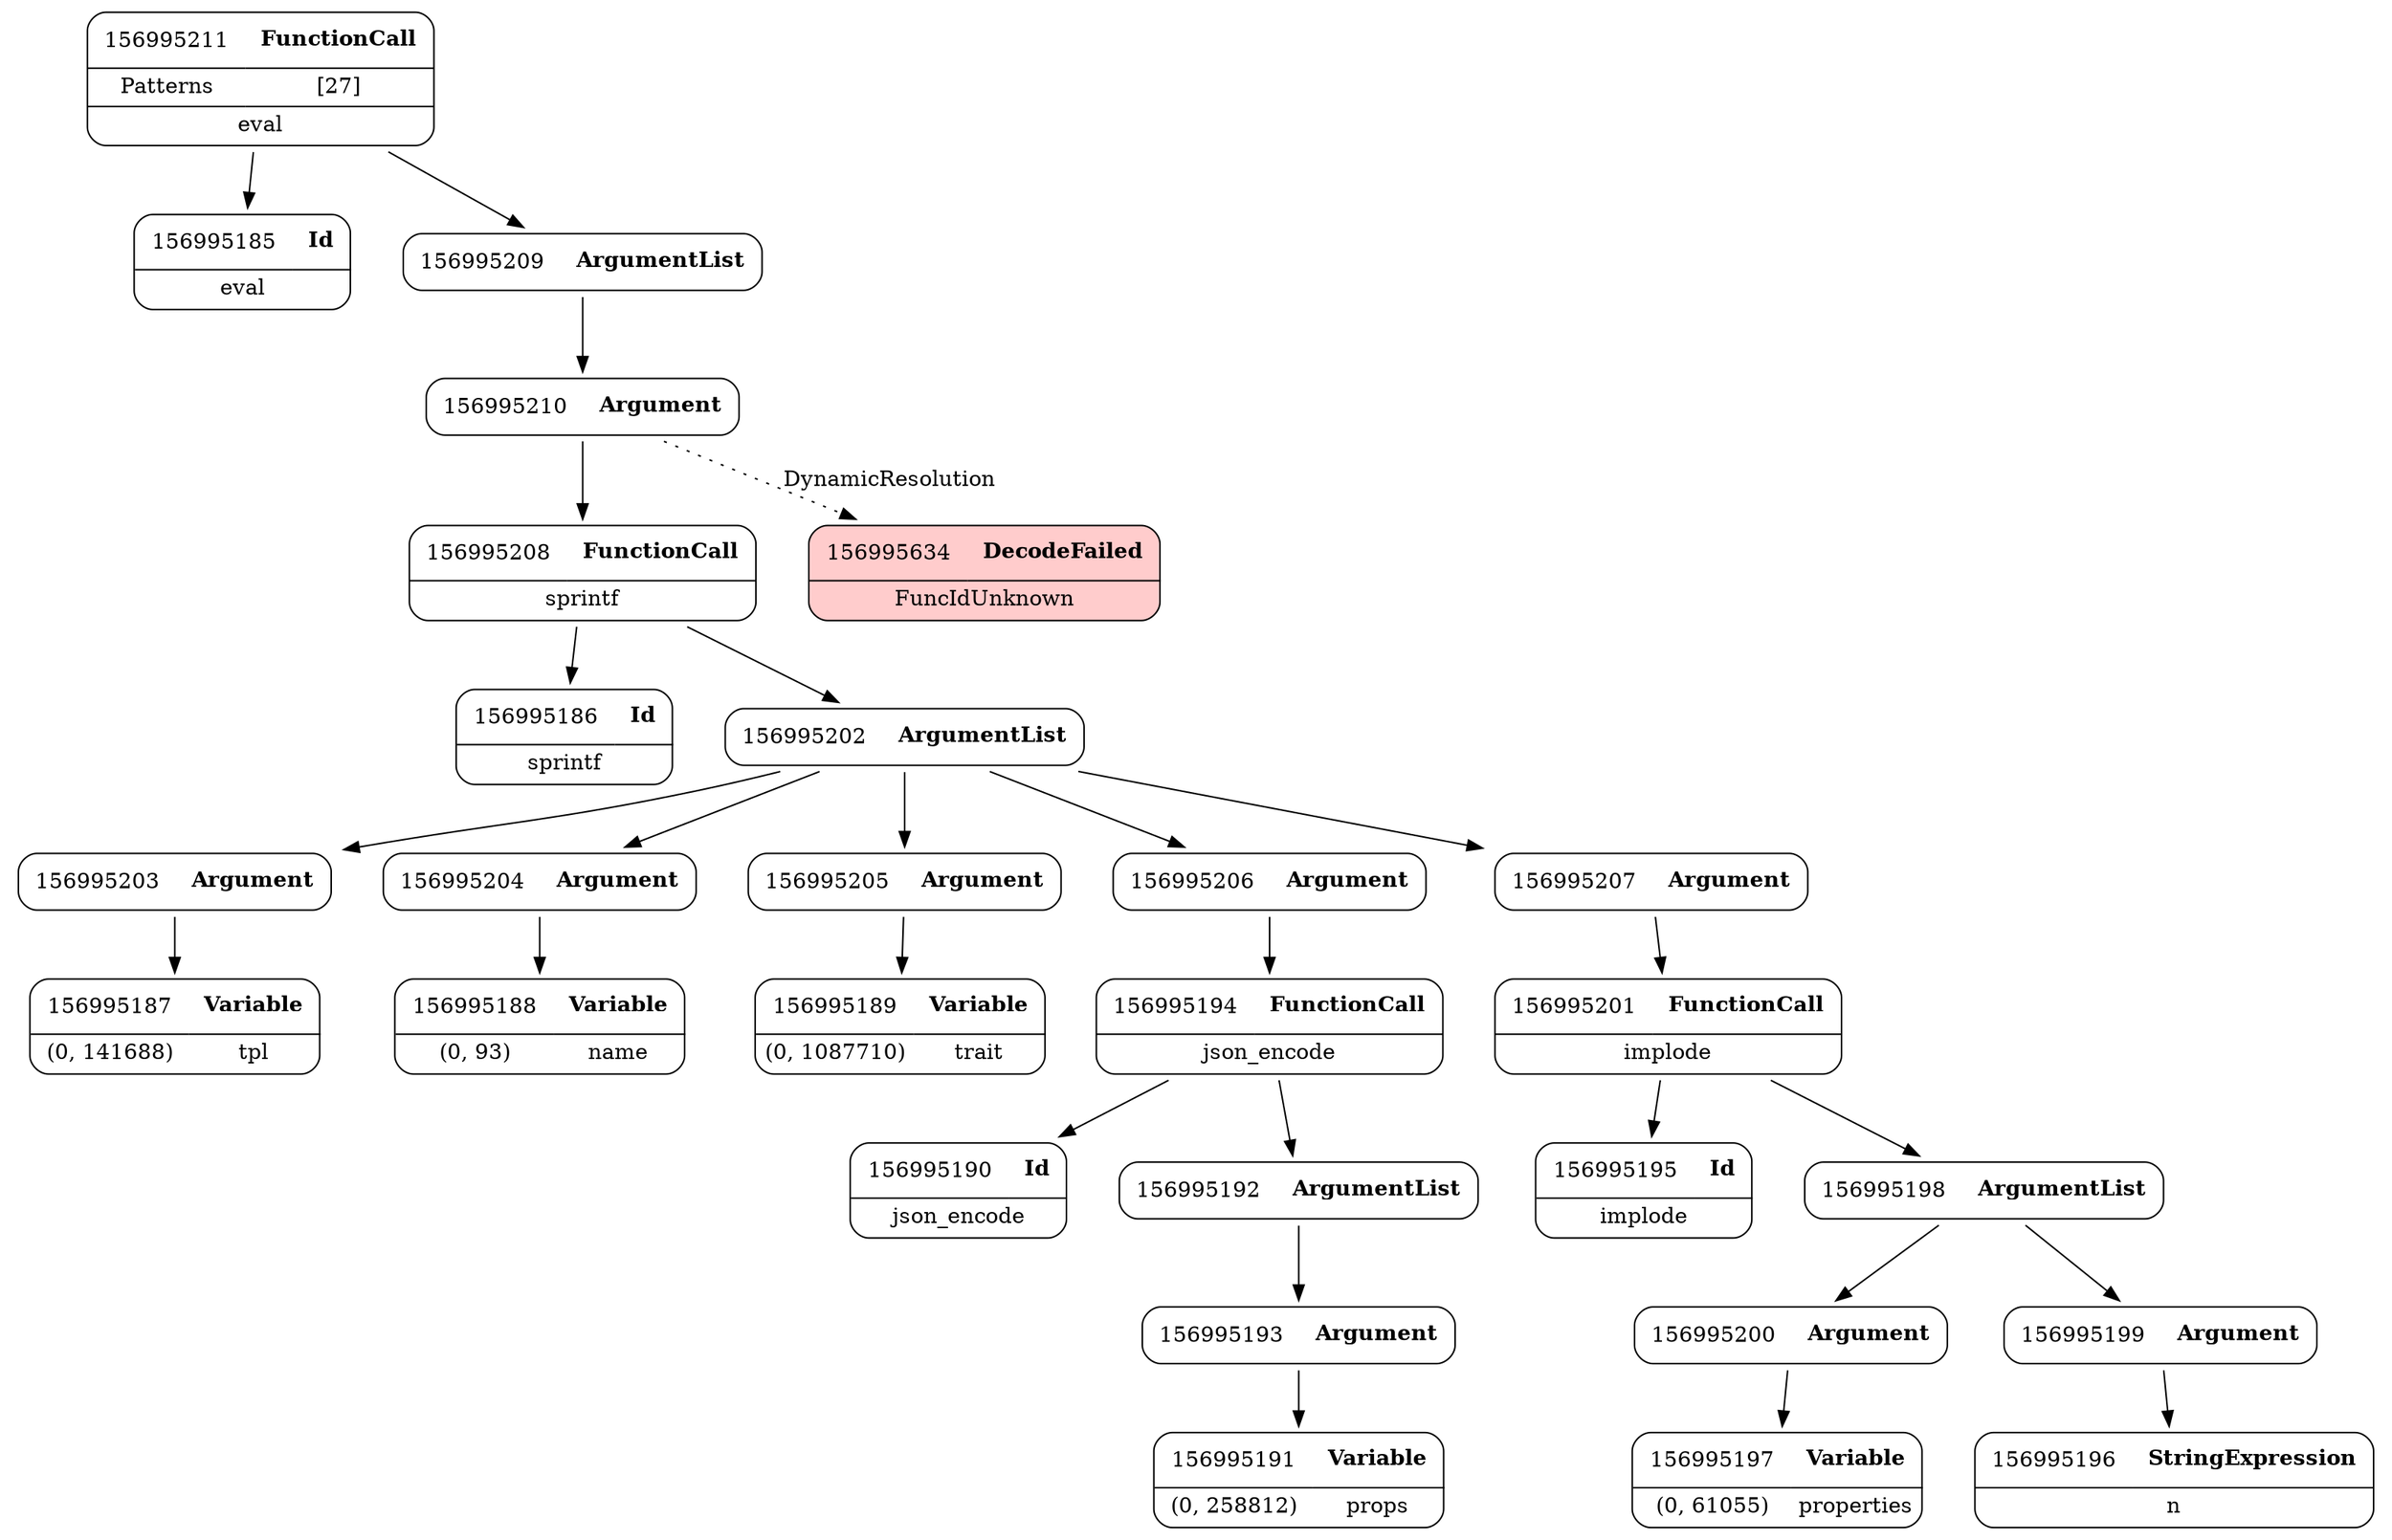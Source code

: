 digraph ast {
node [shape=none];
156995211 [label=<<TABLE border='1' cellspacing='0' cellpadding='10' style='rounded' ><TR><TD border='0'>156995211</TD><TD border='0'><B>FunctionCall</B></TD></TR><HR/><TR><TD border='0' cellpadding='5'>Patterns</TD><TD border='0' cellpadding='5'>[27]</TD></TR><HR/><TR><TD border='0' cellpadding='5' colspan='2'>eval</TD></TR></TABLE>>];
156995211 -> 156995185 [weight=2];
156995211 -> 156995209 [weight=2];
156995210 [label=<<TABLE border='1' cellspacing='0' cellpadding='10' style='rounded' ><TR><TD border='0'>156995210</TD><TD border='0'><B>Argument</B></TD></TR></TABLE>>];
156995210 -> 156995208 [weight=2];
156995210 -> 156995634 [style=dotted,label=DynamicResolution];
156995209 [label=<<TABLE border='1' cellspacing='0' cellpadding='10' style='rounded' ><TR><TD border='0'>156995209</TD><TD border='0'><B>ArgumentList</B></TD></TR></TABLE>>];
156995209 -> 156995210 [weight=2];
156995208 [label=<<TABLE border='1' cellspacing='0' cellpadding='10' style='rounded' ><TR><TD border='0'>156995208</TD><TD border='0'><B>FunctionCall</B></TD></TR><HR/><TR><TD border='0' cellpadding='5' colspan='2'>sprintf</TD></TR></TABLE>>];
156995208 -> 156995186 [weight=2];
156995208 -> 156995202 [weight=2];
156995203 [label=<<TABLE border='1' cellspacing='0' cellpadding='10' style='rounded' ><TR><TD border='0'>156995203</TD><TD border='0'><B>Argument</B></TD></TR></TABLE>>];
156995203 -> 156995187 [weight=2];
156995202 [label=<<TABLE border='1' cellspacing='0' cellpadding='10' style='rounded' ><TR><TD border='0'>156995202</TD><TD border='0'><B>ArgumentList</B></TD></TR></TABLE>>];
156995202 -> 156995203 [weight=2];
156995202 -> 156995204 [weight=2];
156995202 -> 156995205 [weight=2];
156995202 -> 156995206 [weight=2];
156995202 -> 156995207 [weight=2];
156995201 [label=<<TABLE border='1' cellspacing='0' cellpadding='10' style='rounded' ><TR><TD border='0'>156995201</TD><TD border='0'><B>FunctionCall</B></TD></TR><HR/><TR><TD border='0' cellpadding='5' colspan='2'>implode</TD></TR></TABLE>>];
156995201 -> 156995195 [weight=2];
156995201 -> 156995198 [weight=2];
156995200 [label=<<TABLE border='1' cellspacing='0' cellpadding='10' style='rounded' ><TR><TD border='0'>156995200</TD><TD border='0'><B>Argument</B></TD></TR></TABLE>>];
156995200 -> 156995197 [weight=2];
156995207 [label=<<TABLE border='1' cellspacing='0' cellpadding='10' style='rounded' ><TR><TD border='0'>156995207</TD><TD border='0'><B>Argument</B></TD></TR></TABLE>>];
156995207 -> 156995201 [weight=2];
156995206 [label=<<TABLE border='1' cellspacing='0' cellpadding='10' style='rounded' ><TR><TD border='0'>156995206</TD><TD border='0'><B>Argument</B></TD></TR></TABLE>>];
156995206 -> 156995194 [weight=2];
156995205 [label=<<TABLE border='1' cellspacing='0' cellpadding='10' style='rounded' ><TR><TD border='0'>156995205</TD><TD border='0'><B>Argument</B></TD></TR></TABLE>>];
156995205 -> 156995189 [weight=2];
156995204 [label=<<TABLE border='1' cellspacing='0' cellpadding='10' style='rounded' ><TR><TD border='0'>156995204</TD><TD border='0'><B>Argument</B></TD></TR></TABLE>>];
156995204 -> 156995188 [weight=2];
156995195 [label=<<TABLE border='1' cellspacing='0' cellpadding='10' style='rounded' ><TR><TD border='0'>156995195</TD><TD border='0'><B>Id</B></TD></TR><HR/><TR><TD border='0' cellpadding='5' colspan='2'>implode</TD></TR></TABLE>>];
156995194 [label=<<TABLE border='1' cellspacing='0' cellpadding='10' style='rounded' ><TR><TD border='0'>156995194</TD><TD border='0'><B>FunctionCall</B></TD></TR><HR/><TR><TD border='0' cellpadding='5' colspan='2'>json_encode</TD></TR></TABLE>>];
156995194 -> 156995190 [weight=2];
156995194 -> 156995192 [weight=2];
156995193 [label=<<TABLE border='1' cellspacing='0' cellpadding='10' style='rounded' ><TR><TD border='0'>156995193</TD><TD border='0'><B>Argument</B></TD></TR></TABLE>>];
156995193 -> 156995191 [weight=2];
156995192 [label=<<TABLE border='1' cellspacing='0' cellpadding='10' style='rounded' ><TR><TD border='0'>156995192</TD><TD border='0'><B>ArgumentList</B></TD></TR></TABLE>>];
156995192 -> 156995193 [weight=2];
156995199 [label=<<TABLE border='1' cellspacing='0' cellpadding='10' style='rounded' ><TR><TD border='0'>156995199</TD><TD border='0'><B>Argument</B></TD></TR></TABLE>>];
156995199 -> 156995196 [weight=2];
156995198 [label=<<TABLE border='1' cellspacing='0' cellpadding='10' style='rounded' ><TR><TD border='0'>156995198</TD><TD border='0'><B>ArgumentList</B></TD></TR></TABLE>>];
156995198 -> 156995199 [weight=2];
156995198 -> 156995200 [weight=2];
156995197 [label=<<TABLE border='1' cellspacing='0' cellpadding='10' style='rounded' ><TR><TD border='0'>156995197</TD><TD border='0'><B>Variable</B></TD></TR><HR/><TR><TD border='0' cellpadding='5'>(0, 61055)</TD><TD border='0' cellpadding='5'>properties</TD></TR></TABLE>>];
156995196 [label=<<TABLE border='1' cellspacing='0' cellpadding='10' style='rounded' ><TR><TD border='0'>156995196</TD><TD border='0'><B>StringExpression</B></TD></TR><HR/><TR><TD border='0' cellpadding='5' colspan='2'>n</TD></TR></TABLE>>];
156995187 [label=<<TABLE border='1' cellspacing='0' cellpadding='10' style='rounded' ><TR><TD border='0'>156995187</TD><TD border='0'><B>Variable</B></TD></TR><HR/><TR><TD border='0' cellpadding='5'>(0, 141688)</TD><TD border='0' cellpadding='5'>tpl</TD></TR></TABLE>>];
156995186 [label=<<TABLE border='1' cellspacing='0' cellpadding='10' style='rounded' ><TR><TD border='0'>156995186</TD><TD border='0'><B>Id</B></TD></TR><HR/><TR><TD border='0' cellpadding='5' colspan='2'>sprintf</TD></TR></TABLE>>];
156995634 [label=<<TABLE border='1' cellspacing='0' cellpadding='10' style='rounded' bgcolor='#FFCCCC' ><TR><TD border='0'>156995634</TD><TD border='0'><B>DecodeFailed</B></TD></TR><HR/><TR><TD border='0' cellpadding='5' colspan='2'>FuncIdUnknown</TD></TR></TABLE>>];
156995185 [label=<<TABLE border='1' cellspacing='0' cellpadding='10' style='rounded' ><TR><TD border='0'>156995185</TD><TD border='0'><B>Id</B></TD></TR><HR/><TR><TD border='0' cellpadding='5' colspan='2'>eval</TD></TR></TABLE>>];
156995191 [label=<<TABLE border='1' cellspacing='0' cellpadding='10' style='rounded' ><TR><TD border='0'>156995191</TD><TD border='0'><B>Variable</B></TD></TR><HR/><TR><TD border='0' cellpadding='5'>(0, 258812)</TD><TD border='0' cellpadding='5'>props</TD></TR></TABLE>>];
156995190 [label=<<TABLE border='1' cellspacing='0' cellpadding='10' style='rounded' ><TR><TD border='0'>156995190</TD><TD border='0'><B>Id</B></TD></TR><HR/><TR><TD border='0' cellpadding='5' colspan='2'>json_encode</TD></TR></TABLE>>];
156995189 [label=<<TABLE border='1' cellspacing='0' cellpadding='10' style='rounded' ><TR><TD border='0'>156995189</TD><TD border='0'><B>Variable</B></TD></TR><HR/><TR><TD border='0' cellpadding='5'>(0, 1087710)</TD><TD border='0' cellpadding='5'>trait</TD></TR></TABLE>>];
156995188 [label=<<TABLE border='1' cellspacing='0' cellpadding='10' style='rounded' ><TR><TD border='0'>156995188</TD><TD border='0'><B>Variable</B></TD></TR><HR/><TR><TD border='0' cellpadding='5'>(0, 93)</TD><TD border='0' cellpadding='5'>name</TD></TR></TABLE>>];
}

